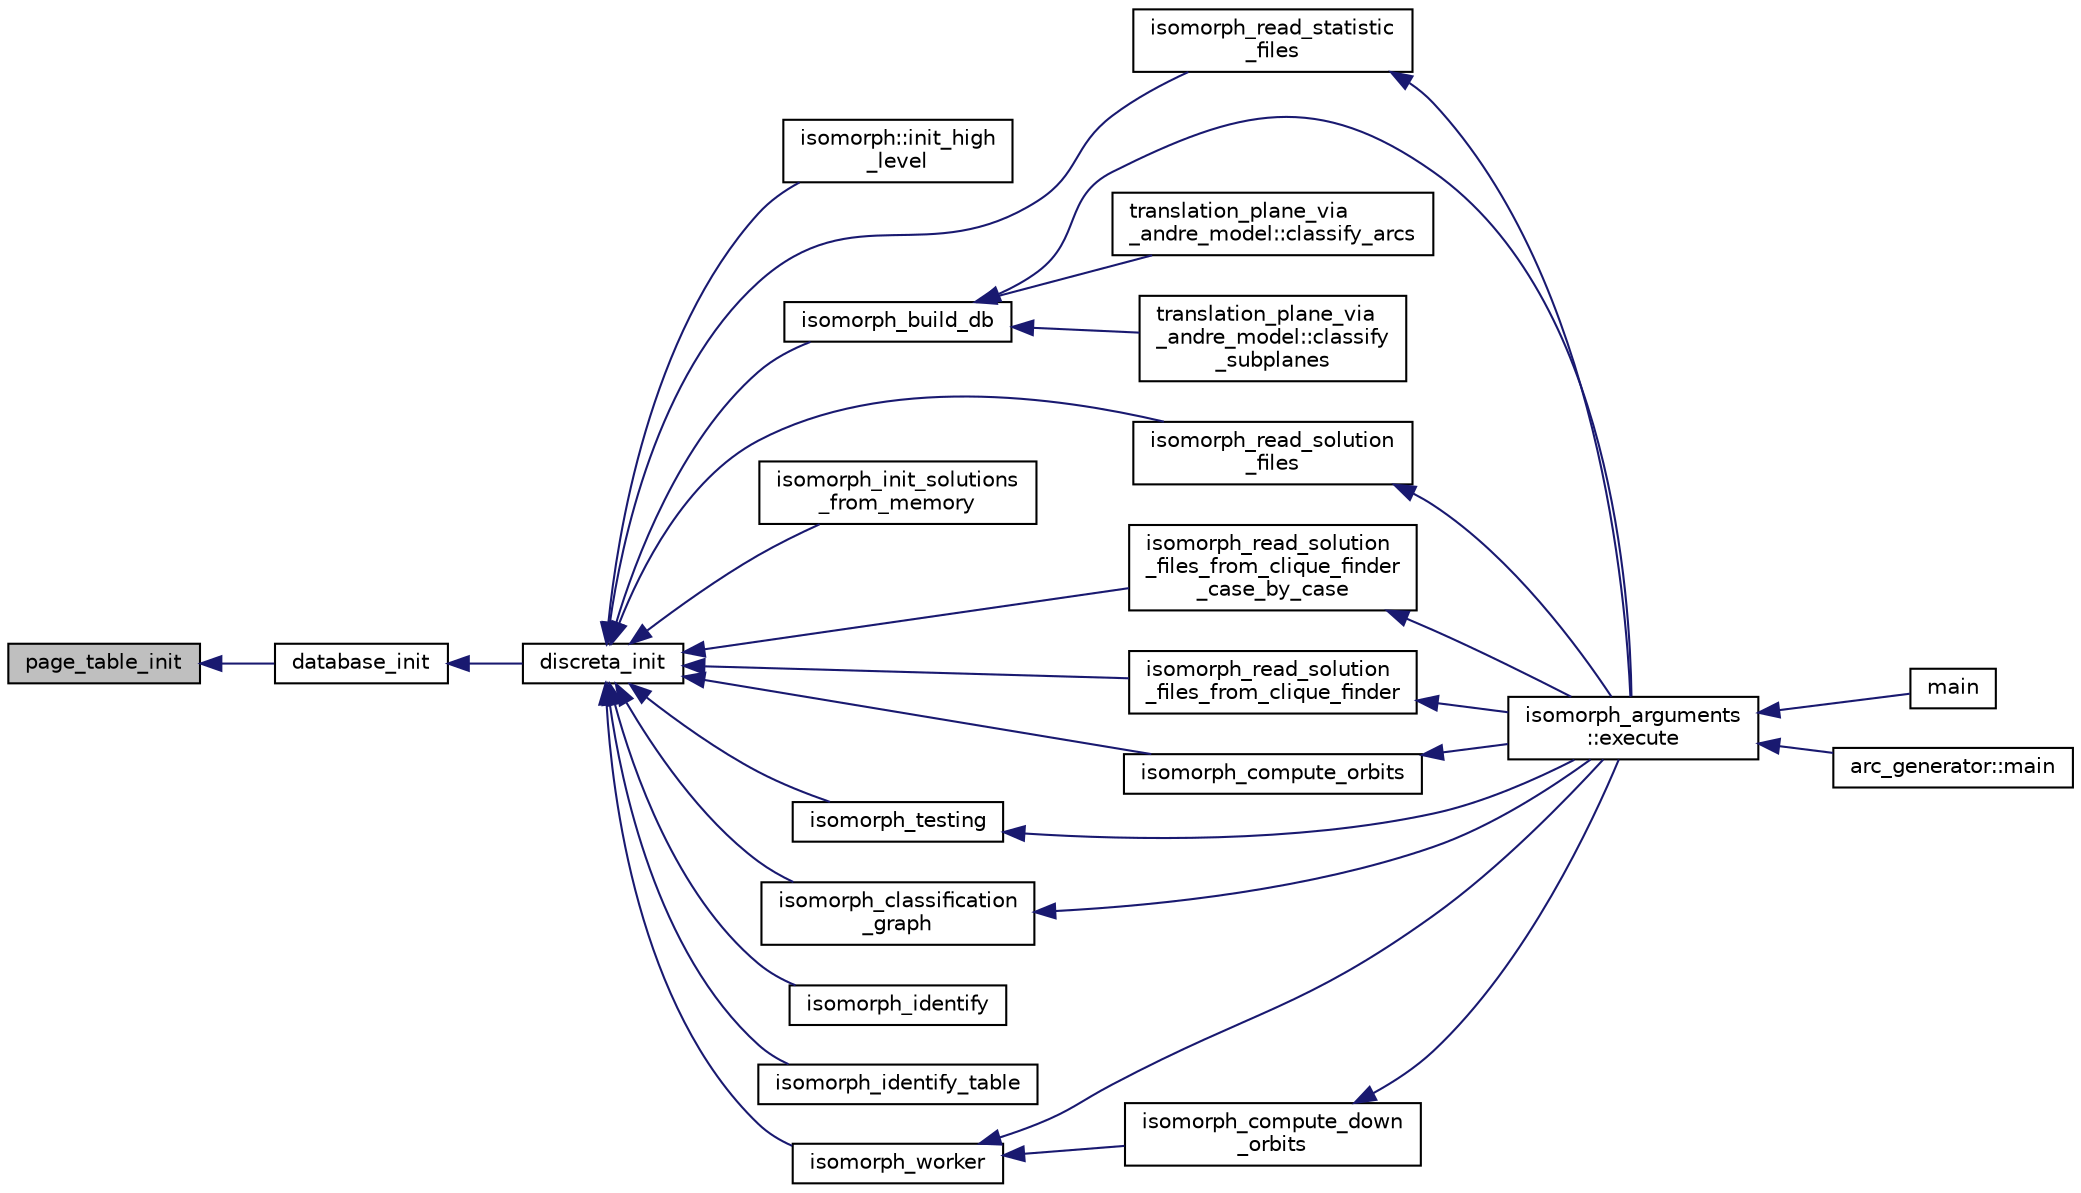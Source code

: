 digraph "page_table_init"
{
  edge [fontname="Helvetica",fontsize="10",labelfontname="Helvetica",labelfontsize="10"];
  node [fontname="Helvetica",fontsize="10",shape=record];
  rankdir="LR";
  Node103 [label="page_table_init",height=0.2,width=0.4,color="black", fillcolor="grey75", style="filled", fontcolor="black"];
  Node103 -> Node104 [dir="back",color="midnightblue",fontsize="10",style="solid",fontname="Helvetica"];
  Node104 [label="database_init",height=0.2,width=0.4,color="black", fillcolor="white", style="filled",URL="$d9/d60/discreta_8h.html#a925ec7a8df95c484c506e7d1a0419f1c"];
  Node104 -> Node105 [dir="back",color="midnightblue",fontsize="10",style="solid",fontname="Helvetica"];
  Node105 [label="discreta_init",height=0.2,width=0.4,color="black", fillcolor="white", style="filled",URL="$d3/d72/global_8_c.html#a26c1fcfc028f99baaccd7da37c8688e7"];
  Node105 -> Node106 [dir="back",color="midnightblue",fontsize="10",style="solid",fontname="Helvetica"];
  Node106 [label="isomorph::init_high\l_level",height=0.2,width=0.4,color="black", fillcolor="white", style="filled",URL="$d3/d5f/classisomorph.html#a5cee5468cc8cc68eac1f6131faedfab2"];
  Node105 -> Node107 [dir="back",color="midnightblue",fontsize="10",style="solid",fontname="Helvetica"];
  Node107 [label="isomorph_read_statistic\l_files",height=0.2,width=0.4,color="black", fillcolor="white", style="filled",URL="$d4/d7e/isomorph__global_8_c.html#a78a6ee9d7dee4708fc721374bdebfa83"];
  Node107 -> Node108 [dir="back",color="midnightblue",fontsize="10",style="solid",fontname="Helvetica"];
  Node108 [label="isomorph_arguments\l::execute",height=0.2,width=0.4,color="black", fillcolor="white", style="filled",URL="$d5/de4/classisomorph__arguments.html#aa85e472d14906abdd5672dc66027583e"];
  Node108 -> Node109 [dir="back",color="midnightblue",fontsize="10",style="solid",fontname="Helvetica"];
  Node109 [label="main",height=0.2,width=0.4,color="black", fillcolor="white", style="filled",URL="$d1/d5e/blt__main_8_c.html#a217dbf8b442f20279ea00b898af96f52"];
  Node108 -> Node110 [dir="back",color="midnightblue",fontsize="10",style="solid",fontname="Helvetica"];
  Node110 [label="arc_generator::main",height=0.2,width=0.4,color="black", fillcolor="white", style="filled",URL="$d4/d21/classarc__generator.html#ad80140b51b165dad1fe6ab232be7829a"];
  Node105 -> Node111 [dir="back",color="midnightblue",fontsize="10",style="solid",fontname="Helvetica"];
  Node111 [label="isomorph_build_db",height=0.2,width=0.4,color="black", fillcolor="white", style="filled",URL="$d4/d7e/isomorph__global_8_c.html#a12eb18567e79a7978cb4f9e80d2055ac"];
  Node111 -> Node112 [dir="back",color="midnightblue",fontsize="10",style="solid",fontname="Helvetica"];
  Node112 [label="translation_plane_via\l_andre_model::classify_arcs",height=0.2,width=0.4,color="black", fillcolor="white", style="filled",URL="$d1/dcc/classtranslation__plane__via__andre__model.html#ac8f002e812a8b152d41e806688601c5e"];
  Node111 -> Node113 [dir="back",color="midnightblue",fontsize="10",style="solid",fontname="Helvetica"];
  Node113 [label="translation_plane_via\l_andre_model::classify\l_subplanes",height=0.2,width=0.4,color="black", fillcolor="white", style="filled",URL="$d1/dcc/classtranslation__plane__via__andre__model.html#a794fefa95f0a7f7b887133375988ee55"];
  Node111 -> Node108 [dir="back",color="midnightblue",fontsize="10",style="solid",fontname="Helvetica"];
  Node105 -> Node114 [dir="back",color="midnightblue",fontsize="10",style="solid",fontname="Helvetica"];
  Node114 [label="isomorph_read_solution\l_files",height=0.2,width=0.4,color="black", fillcolor="white", style="filled",URL="$d4/d7e/isomorph__global_8_c.html#a697da824ab34db5c830530fb3c97df24"];
  Node114 -> Node108 [dir="back",color="midnightblue",fontsize="10",style="solid",fontname="Helvetica"];
  Node105 -> Node115 [dir="back",color="midnightblue",fontsize="10",style="solid",fontname="Helvetica"];
  Node115 [label="isomorph_init_solutions\l_from_memory",height=0.2,width=0.4,color="black", fillcolor="white", style="filled",URL="$d4/d7e/isomorph__global_8_c.html#a490bbe6199dc1e29d186b26834266e03"];
  Node105 -> Node116 [dir="back",color="midnightblue",fontsize="10",style="solid",fontname="Helvetica"];
  Node116 [label="isomorph_read_solution\l_files_from_clique_finder\l_case_by_case",height=0.2,width=0.4,color="black", fillcolor="white", style="filled",URL="$d4/d7e/isomorph__global_8_c.html#a2a55ab4b2df6ae83f916cf01eccdf67c"];
  Node116 -> Node108 [dir="back",color="midnightblue",fontsize="10",style="solid",fontname="Helvetica"];
  Node105 -> Node117 [dir="back",color="midnightblue",fontsize="10",style="solid",fontname="Helvetica"];
  Node117 [label="isomorph_read_solution\l_files_from_clique_finder",height=0.2,width=0.4,color="black", fillcolor="white", style="filled",URL="$d4/d7e/isomorph__global_8_c.html#ad8be067333430bfdd26c0a34549f4556"];
  Node117 -> Node108 [dir="back",color="midnightblue",fontsize="10",style="solid",fontname="Helvetica"];
  Node105 -> Node118 [dir="back",color="midnightblue",fontsize="10",style="solid",fontname="Helvetica"];
  Node118 [label="isomorph_compute_orbits",height=0.2,width=0.4,color="black", fillcolor="white", style="filled",URL="$d4/d7e/isomorph__global_8_c.html#a592f3efd31146c0802f59837055f904f"];
  Node118 -> Node108 [dir="back",color="midnightblue",fontsize="10",style="solid",fontname="Helvetica"];
  Node105 -> Node119 [dir="back",color="midnightblue",fontsize="10",style="solid",fontname="Helvetica"];
  Node119 [label="isomorph_testing",height=0.2,width=0.4,color="black", fillcolor="white", style="filled",URL="$d4/d7e/isomorph__global_8_c.html#a5a73cbe9f89c4727f086482ee2d238f9"];
  Node119 -> Node108 [dir="back",color="midnightblue",fontsize="10",style="solid",fontname="Helvetica"];
  Node105 -> Node120 [dir="back",color="midnightblue",fontsize="10",style="solid",fontname="Helvetica"];
  Node120 [label="isomorph_classification\l_graph",height=0.2,width=0.4,color="black", fillcolor="white", style="filled",URL="$d4/d7e/isomorph__global_8_c.html#a027e803e6cab7af4c400a71663bf4715"];
  Node120 -> Node108 [dir="back",color="midnightblue",fontsize="10",style="solid",fontname="Helvetica"];
  Node105 -> Node121 [dir="back",color="midnightblue",fontsize="10",style="solid",fontname="Helvetica"];
  Node121 [label="isomorph_identify",height=0.2,width=0.4,color="black", fillcolor="white", style="filled",URL="$d4/d7e/isomorph__global_8_c.html#aa0fe57c73d5668eee10a6022ada7f6a3"];
  Node105 -> Node122 [dir="back",color="midnightblue",fontsize="10",style="solid",fontname="Helvetica"];
  Node122 [label="isomorph_identify_table",height=0.2,width=0.4,color="black", fillcolor="white", style="filled",URL="$d4/d7e/isomorph__global_8_c.html#a9fd19ea945561cf2a6bb5c72dd4b1cb2"];
  Node105 -> Node123 [dir="back",color="midnightblue",fontsize="10",style="solid",fontname="Helvetica"];
  Node123 [label="isomorph_worker",height=0.2,width=0.4,color="black", fillcolor="white", style="filled",URL="$d4/d7e/isomorph__global_8_c.html#ace3bb6ec719b02a35534309d4d3fe99a"];
  Node123 -> Node108 [dir="back",color="midnightblue",fontsize="10",style="solid",fontname="Helvetica"];
  Node123 -> Node124 [dir="back",color="midnightblue",fontsize="10",style="solid",fontname="Helvetica"];
  Node124 [label="isomorph_compute_down\l_orbits",height=0.2,width=0.4,color="black", fillcolor="white", style="filled",URL="$d4/d7e/isomorph__global_8_c.html#a3613cea19158edd30958c4edecd97d53"];
  Node124 -> Node108 [dir="back",color="midnightblue",fontsize="10",style="solid",fontname="Helvetica"];
}

